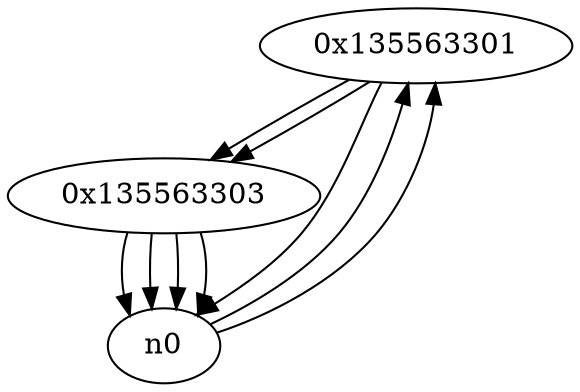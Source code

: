 digraph G{
/* nodes */
  n1 [label="0x135563301"]
  n2 [label="0x135563303"]
/* edges */
n1 -> n2;
n1 -> n0;
n0 -> n1;
n0 -> n1;
n2 -> n0;
n2 -> n0;
n2 -> n0;
n2 -> n0;
n1 -> n2;
}
